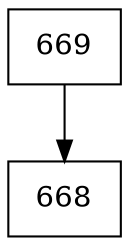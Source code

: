 digraph G {
  node [shape=record];
  node0 [label="{669}"];
  node0 -> node1;
  node1 [label="{668}"];
}
